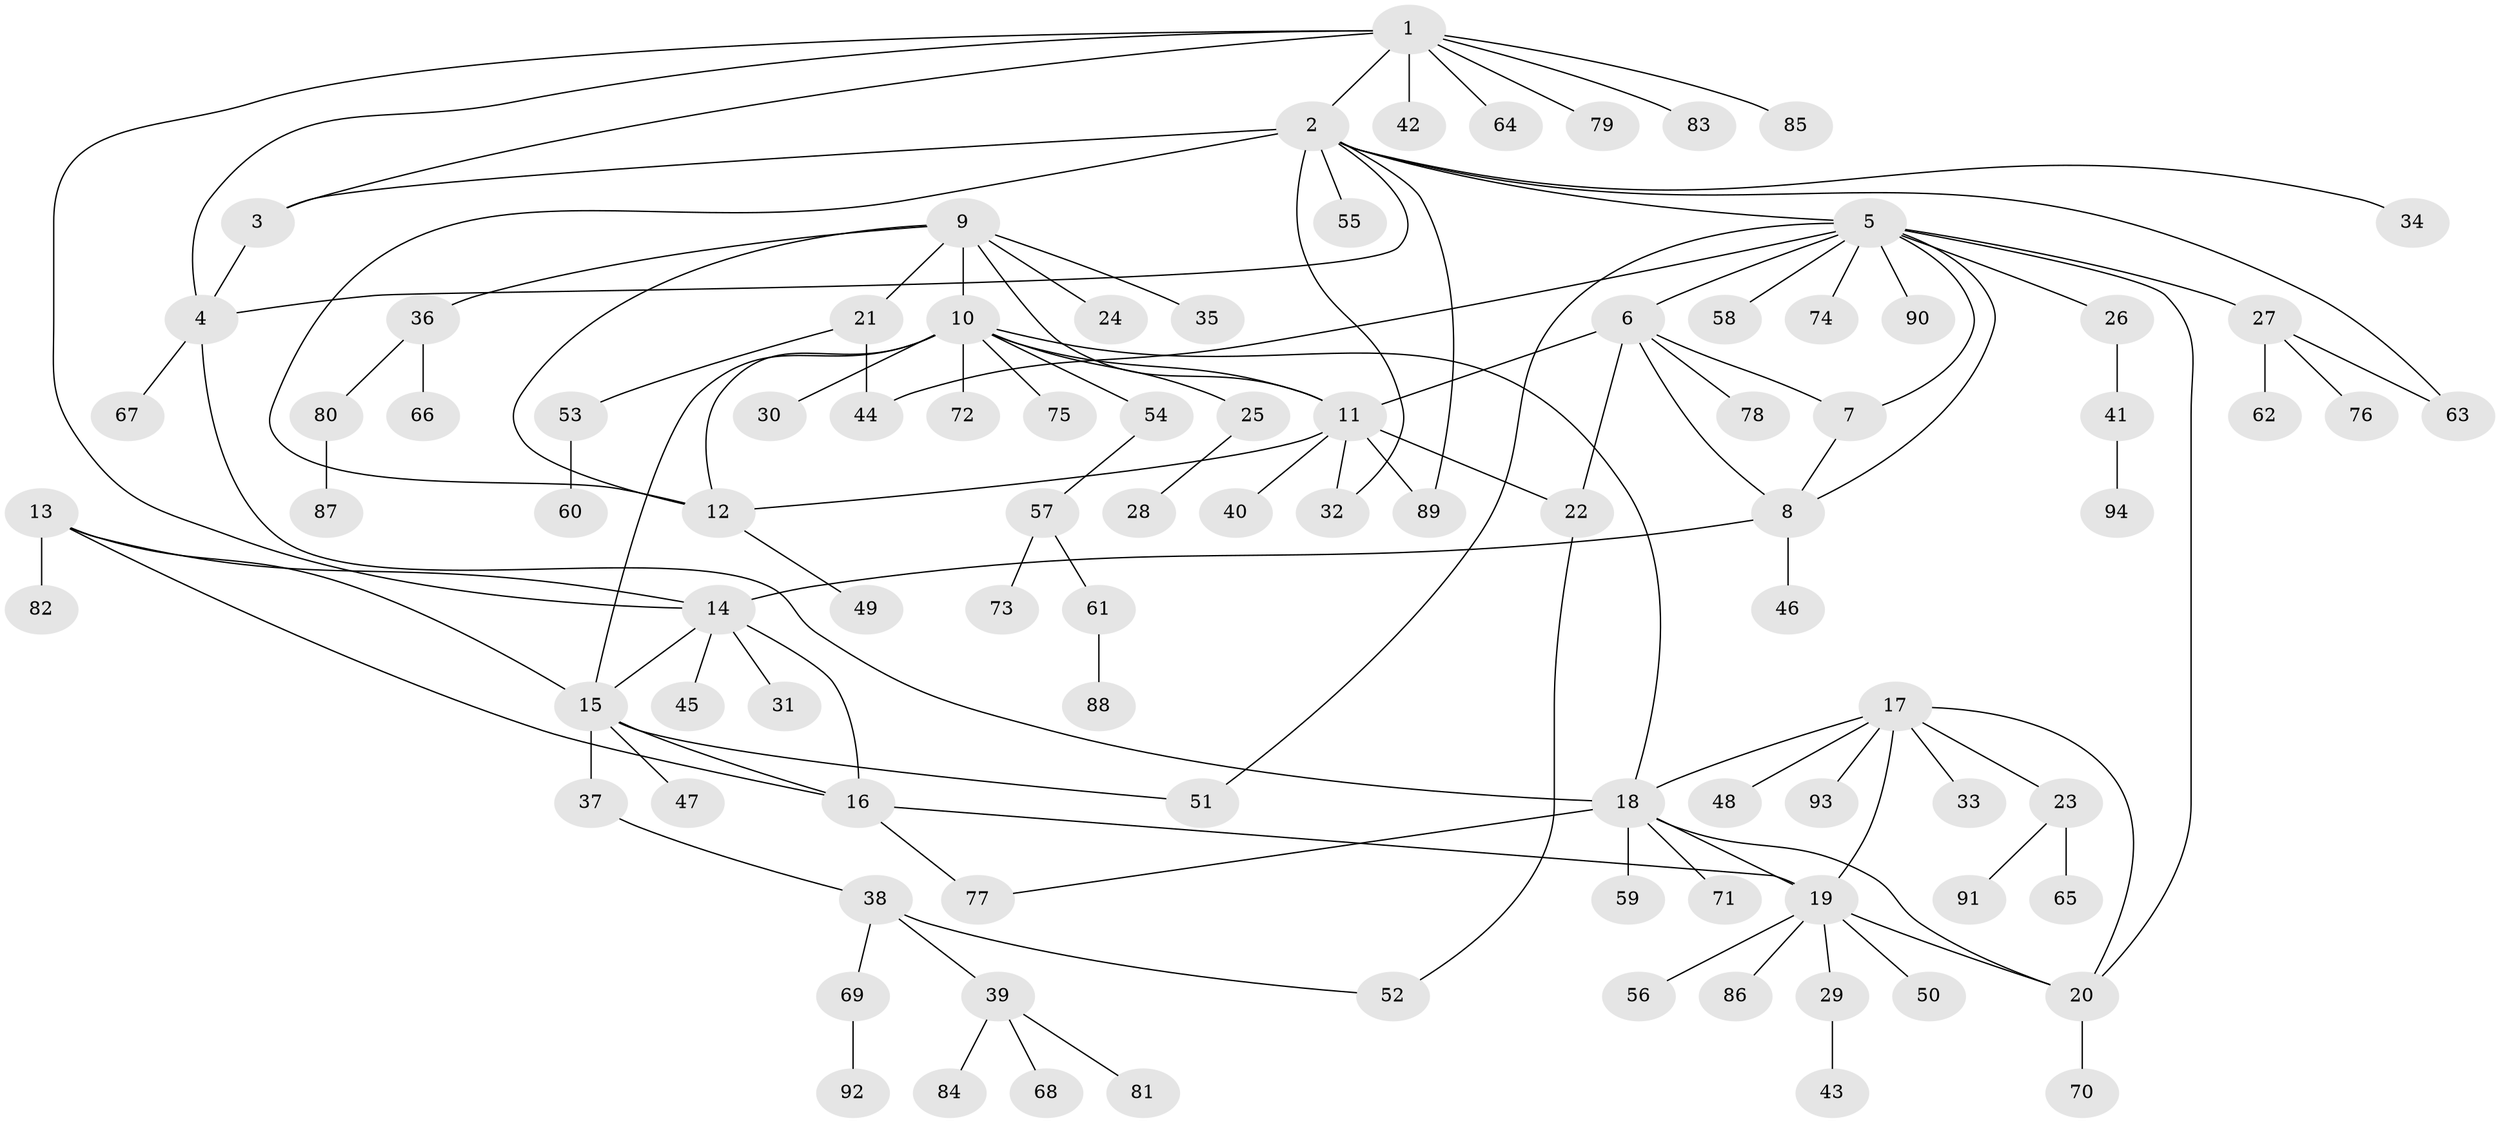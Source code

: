 // Generated by graph-tools (version 1.1) at 2025/37/03/09/25 02:37:28]
// undirected, 94 vertices, 122 edges
graph export_dot {
graph [start="1"]
  node [color=gray90,style=filled];
  1;
  2;
  3;
  4;
  5;
  6;
  7;
  8;
  9;
  10;
  11;
  12;
  13;
  14;
  15;
  16;
  17;
  18;
  19;
  20;
  21;
  22;
  23;
  24;
  25;
  26;
  27;
  28;
  29;
  30;
  31;
  32;
  33;
  34;
  35;
  36;
  37;
  38;
  39;
  40;
  41;
  42;
  43;
  44;
  45;
  46;
  47;
  48;
  49;
  50;
  51;
  52;
  53;
  54;
  55;
  56;
  57;
  58;
  59;
  60;
  61;
  62;
  63;
  64;
  65;
  66;
  67;
  68;
  69;
  70;
  71;
  72;
  73;
  74;
  75;
  76;
  77;
  78;
  79;
  80;
  81;
  82;
  83;
  84;
  85;
  86;
  87;
  88;
  89;
  90;
  91;
  92;
  93;
  94;
  1 -- 2;
  1 -- 3;
  1 -- 4;
  1 -- 14;
  1 -- 42;
  1 -- 64;
  1 -- 79;
  1 -- 83;
  1 -- 85;
  2 -- 3;
  2 -- 4;
  2 -- 5;
  2 -- 12;
  2 -- 32;
  2 -- 34;
  2 -- 55;
  2 -- 63;
  2 -- 89;
  3 -- 4;
  4 -- 18;
  4 -- 67;
  5 -- 6;
  5 -- 7;
  5 -- 8;
  5 -- 20;
  5 -- 26;
  5 -- 27;
  5 -- 44;
  5 -- 51;
  5 -- 58;
  5 -- 74;
  5 -- 90;
  6 -- 7;
  6 -- 8;
  6 -- 11;
  6 -- 22;
  6 -- 78;
  7 -- 8;
  8 -- 14;
  8 -- 46;
  9 -- 10;
  9 -- 11;
  9 -- 12;
  9 -- 21;
  9 -- 24;
  9 -- 35;
  9 -- 36;
  10 -- 11;
  10 -- 12;
  10 -- 15;
  10 -- 18;
  10 -- 25;
  10 -- 30;
  10 -- 54;
  10 -- 72;
  10 -- 75;
  11 -- 12;
  11 -- 22;
  11 -- 32;
  11 -- 40;
  11 -- 89;
  12 -- 49;
  13 -- 14;
  13 -- 15;
  13 -- 16;
  13 -- 82;
  14 -- 15;
  14 -- 16;
  14 -- 31;
  14 -- 45;
  15 -- 16;
  15 -- 37;
  15 -- 47;
  15 -- 51;
  16 -- 19;
  16 -- 77;
  17 -- 18;
  17 -- 19;
  17 -- 20;
  17 -- 23;
  17 -- 33;
  17 -- 48;
  17 -- 93;
  18 -- 19;
  18 -- 20;
  18 -- 59;
  18 -- 71;
  18 -- 77;
  19 -- 20;
  19 -- 29;
  19 -- 50;
  19 -- 56;
  19 -- 86;
  20 -- 70;
  21 -- 44;
  21 -- 53;
  22 -- 52;
  23 -- 65;
  23 -- 91;
  25 -- 28;
  26 -- 41;
  27 -- 62;
  27 -- 63;
  27 -- 76;
  29 -- 43;
  36 -- 66;
  36 -- 80;
  37 -- 38;
  38 -- 39;
  38 -- 52;
  38 -- 69;
  39 -- 68;
  39 -- 81;
  39 -- 84;
  41 -- 94;
  53 -- 60;
  54 -- 57;
  57 -- 61;
  57 -- 73;
  61 -- 88;
  69 -- 92;
  80 -- 87;
}
